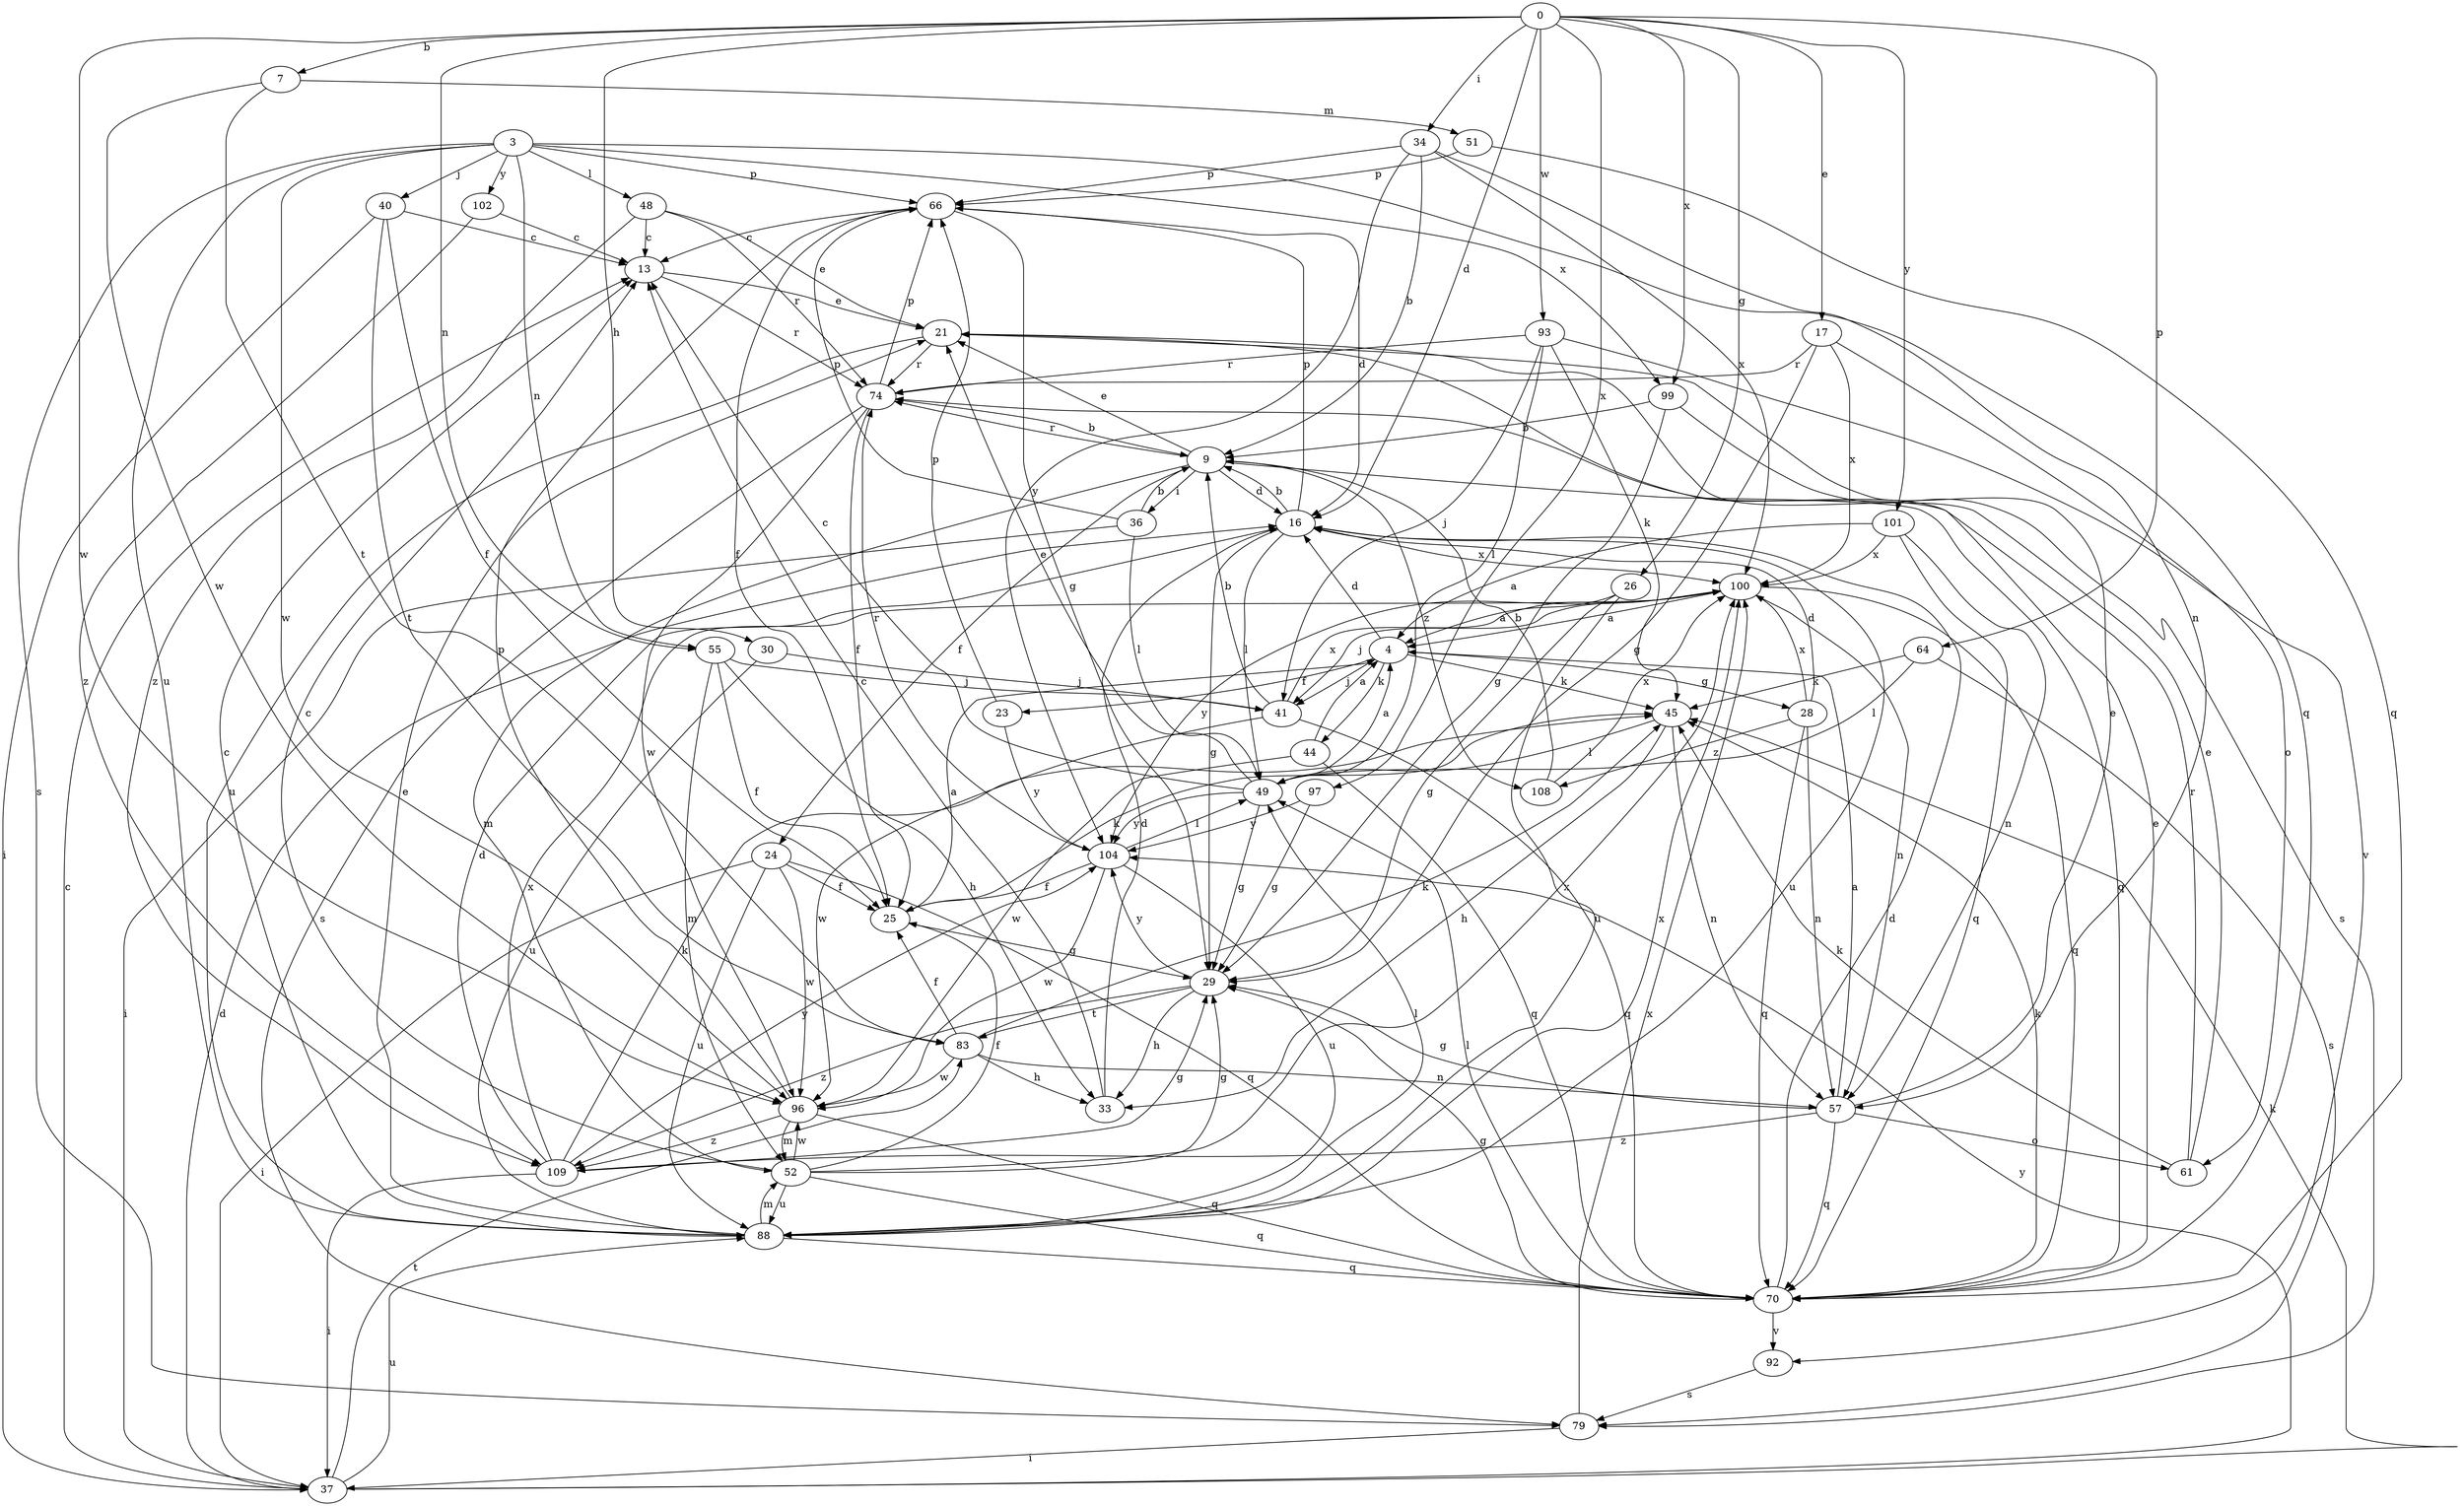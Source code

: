 strict digraph  {
0;
3;
4;
7;
9;
13;
16;
17;
21;
23;
24;
25;
26;
28;
29;
30;
33;
34;
36;
37;
40;
41;
44;
45;
48;
49;
51;
52;
55;
57;
61;
64;
66;
70;
74;
79;
83;
88;
92;
93;
96;
97;
99;
100;
101;
102;
104;
108;
109;
0 -> 7  [label=b];
0 -> 16  [label=d];
0 -> 17  [label=e];
0 -> 26  [label=g];
0 -> 30  [label=h];
0 -> 34  [label=i];
0 -> 55  [label=n];
0 -> 64  [label=p];
0 -> 93  [label=w];
0 -> 96  [label=w];
0 -> 97  [label=x];
0 -> 99  [label=x];
0 -> 101  [label=y];
3 -> 40  [label=j];
3 -> 48  [label=l];
3 -> 55  [label=n];
3 -> 66  [label=p];
3 -> 70  [label=q];
3 -> 79  [label=s];
3 -> 88  [label=u];
3 -> 96  [label=w];
3 -> 99  [label=x];
3 -> 102  [label=y];
4 -> 16  [label=d];
4 -> 23  [label=f];
4 -> 28  [label=g];
4 -> 41  [label=j];
4 -> 44  [label=k];
4 -> 45  [label=k];
7 -> 51  [label=m];
7 -> 83  [label=t];
7 -> 96  [label=w];
9 -> 16  [label=d];
9 -> 21  [label=e];
9 -> 24  [label=f];
9 -> 36  [label=i];
9 -> 52  [label=m];
9 -> 70  [label=q];
9 -> 74  [label=r];
9 -> 108  [label=z];
13 -> 21  [label=e];
13 -> 74  [label=r];
16 -> 9  [label=b];
16 -> 29  [label=g];
16 -> 49  [label=l];
16 -> 66  [label=p];
16 -> 88  [label=u];
16 -> 100  [label=x];
17 -> 29  [label=g];
17 -> 61  [label=o];
17 -> 74  [label=r];
17 -> 100  [label=x];
21 -> 74  [label=r];
21 -> 88  [label=u];
23 -> 66  [label=p];
23 -> 104  [label=y];
24 -> 25  [label=f];
24 -> 37  [label=i];
24 -> 70  [label=q];
24 -> 88  [label=u];
24 -> 96  [label=w];
25 -> 4  [label=a];
25 -> 29  [label=g];
25 -> 45  [label=k];
26 -> 4  [label=a];
26 -> 29  [label=g];
26 -> 88  [label=u];
28 -> 16  [label=d];
28 -> 57  [label=n];
28 -> 70  [label=q];
28 -> 100  [label=x];
28 -> 108  [label=z];
29 -> 33  [label=h];
29 -> 83  [label=t];
29 -> 104  [label=y];
29 -> 109  [label=z];
30 -> 41  [label=j];
30 -> 88  [label=u];
33 -> 13  [label=c];
33 -> 16  [label=d];
34 -> 9  [label=b];
34 -> 57  [label=n];
34 -> 66  [label=p];
34 -> 100  [label=x];
34 -> 104  [label=y];
36 -> 9  [label=b];
36 -> 37  [label=i];
36 -> 49  [label=l];
36 -> 66  [label=p];
37 -> 13  [label=c];
37 -> 16  [label=d];
37 -> 45  [label=k];
37 -> 83  [label=t];
37 -> 88  [label=u];
37 -> 104  [label=y];
40 -> 13  [label=c];
40 -> 25  [label=f];
40 -> 37  [label=i];
40 -> 83  [label=t];
41 -> 9  [label=b];
41 -> 70  [label=q];
41 -> 96  [label=w];
41 -> 100  [label=x];
44 -> 4  [label=a];
44 -> 70  [label=q];
44 -> 96  [label=w];
45 -> 33  [label=h];
45 -> 49  [label=l];
45 -> 57  [label=n];
48 -> 13  [label=c];
48 -> 21  [label=e];
48 -> 74  [label=r];
48 -> 109  [label=z];
49 -> 4  [label=a];
49 -> 13  [label=c];
49 -> 21  [label=e];
49 -> 29  [label=g];
49 -> 104  [label=y];
51 -> 66  [label=p];
51 -> 70  [label=q];
52 -> 13  [label=c];
52 -> 25  [label=f];
52 -> 29  [label=g];
52 -> 70  [label=q];
52 -> 88  [label=u];
52 -> 96  [label=w];
52 -> 100  [label=x];
55 -> 25  [label=f];
55 -> 33  [label=h];
55 -> 41  [label=j];
55 -> 52  [label=m];
57 -> 4  [label=a];
57 -> 21  [label=e];
57 -> 29  [label=g];
57 -> 61  [label=o];
57 -> 70  [label=q];
57 -> 109  [label=z];
61 -> 21  [label=e];
61 -> 45  [label=k];
61 -> 74  [label=r];
64 -> 45  [label=k];
64 -> 49  [label=l];
64 -> 79  [label=s];
66 -> 13  [label=c];
66 -> 16  [label=d];
66 -> 25  [label=f];
66 -> 29  [label=g];
70 -> 16  [label=d];
70 -> 21  [label=e];
70 -> 29  [label=g];
70 -> 45  [label=k];
70 -> 49  [label=l];
70 -> 92  [label=v];
74 -> 9  [label=b];
74 -> 25  [label=f];
74 -> 66  [label=p];
74 -> 79  [label=s];
74 -> 96  [label=w];
79 -> 37  [label=i];
79 -> 100  [label=x];
83 -> 25  [label=f];
83 -> 33  [label=h];
83 -> 45  [label=k];
83 -> 57  [label=n];
83 -> 96  [label=w];
88 -> 13  [label=c];
88 -> 21  [label=e];
88 -> 49  [label=l];
88 -> 52  [label=m];
88 -> 70  [label=q];
88 -> 100  [label=x];
92 -> 79  [label=s];
93 -> 41  [label=j];
93 -> 45  [label=k];
93 -> 49  [label=l];
93 -> 74  [label=r];
93 -> 92  [label=v];
96 -> 52  [label=m];
96 -> 66  [label=p];
96 -> 70  [label=q];
96 -> 109  [label=z];
97 -> 29  [label=g];
97 -> 104  [label=y];
99 -> 9  [label=b];
99 -> 29  [label=g];
99 -> 79  [label=s];
100 -> 4  [label=a];
100 -> 41  [label=j];
100 -> 57  [label=n];
100 -> 70  [label=q];
100 -> 104  [label=y];
101 -> 4  [label=a];
101 -> 57  [label=n];
101 -> 70  [label=q];
101 -> 100  [label=x];
102 -> 13  [label=c];
102 -> 109  [label=z];
104 -> 25  [label=f];
104 -> 49  [label=l];
104 -> 74  [label=r];
104 -> 88  [label=u];
104 -> 96  [label=w];
108 -> 9  [label=b];
108 -> 100  [label=x];
109 -> 16  [label=d];
109 -> 29  [label=g];
109 -> 37  [label=i];
109 -> 45  [label=k];
109 -> 100  [label=x];
109 -> 104  [label=y];
}
